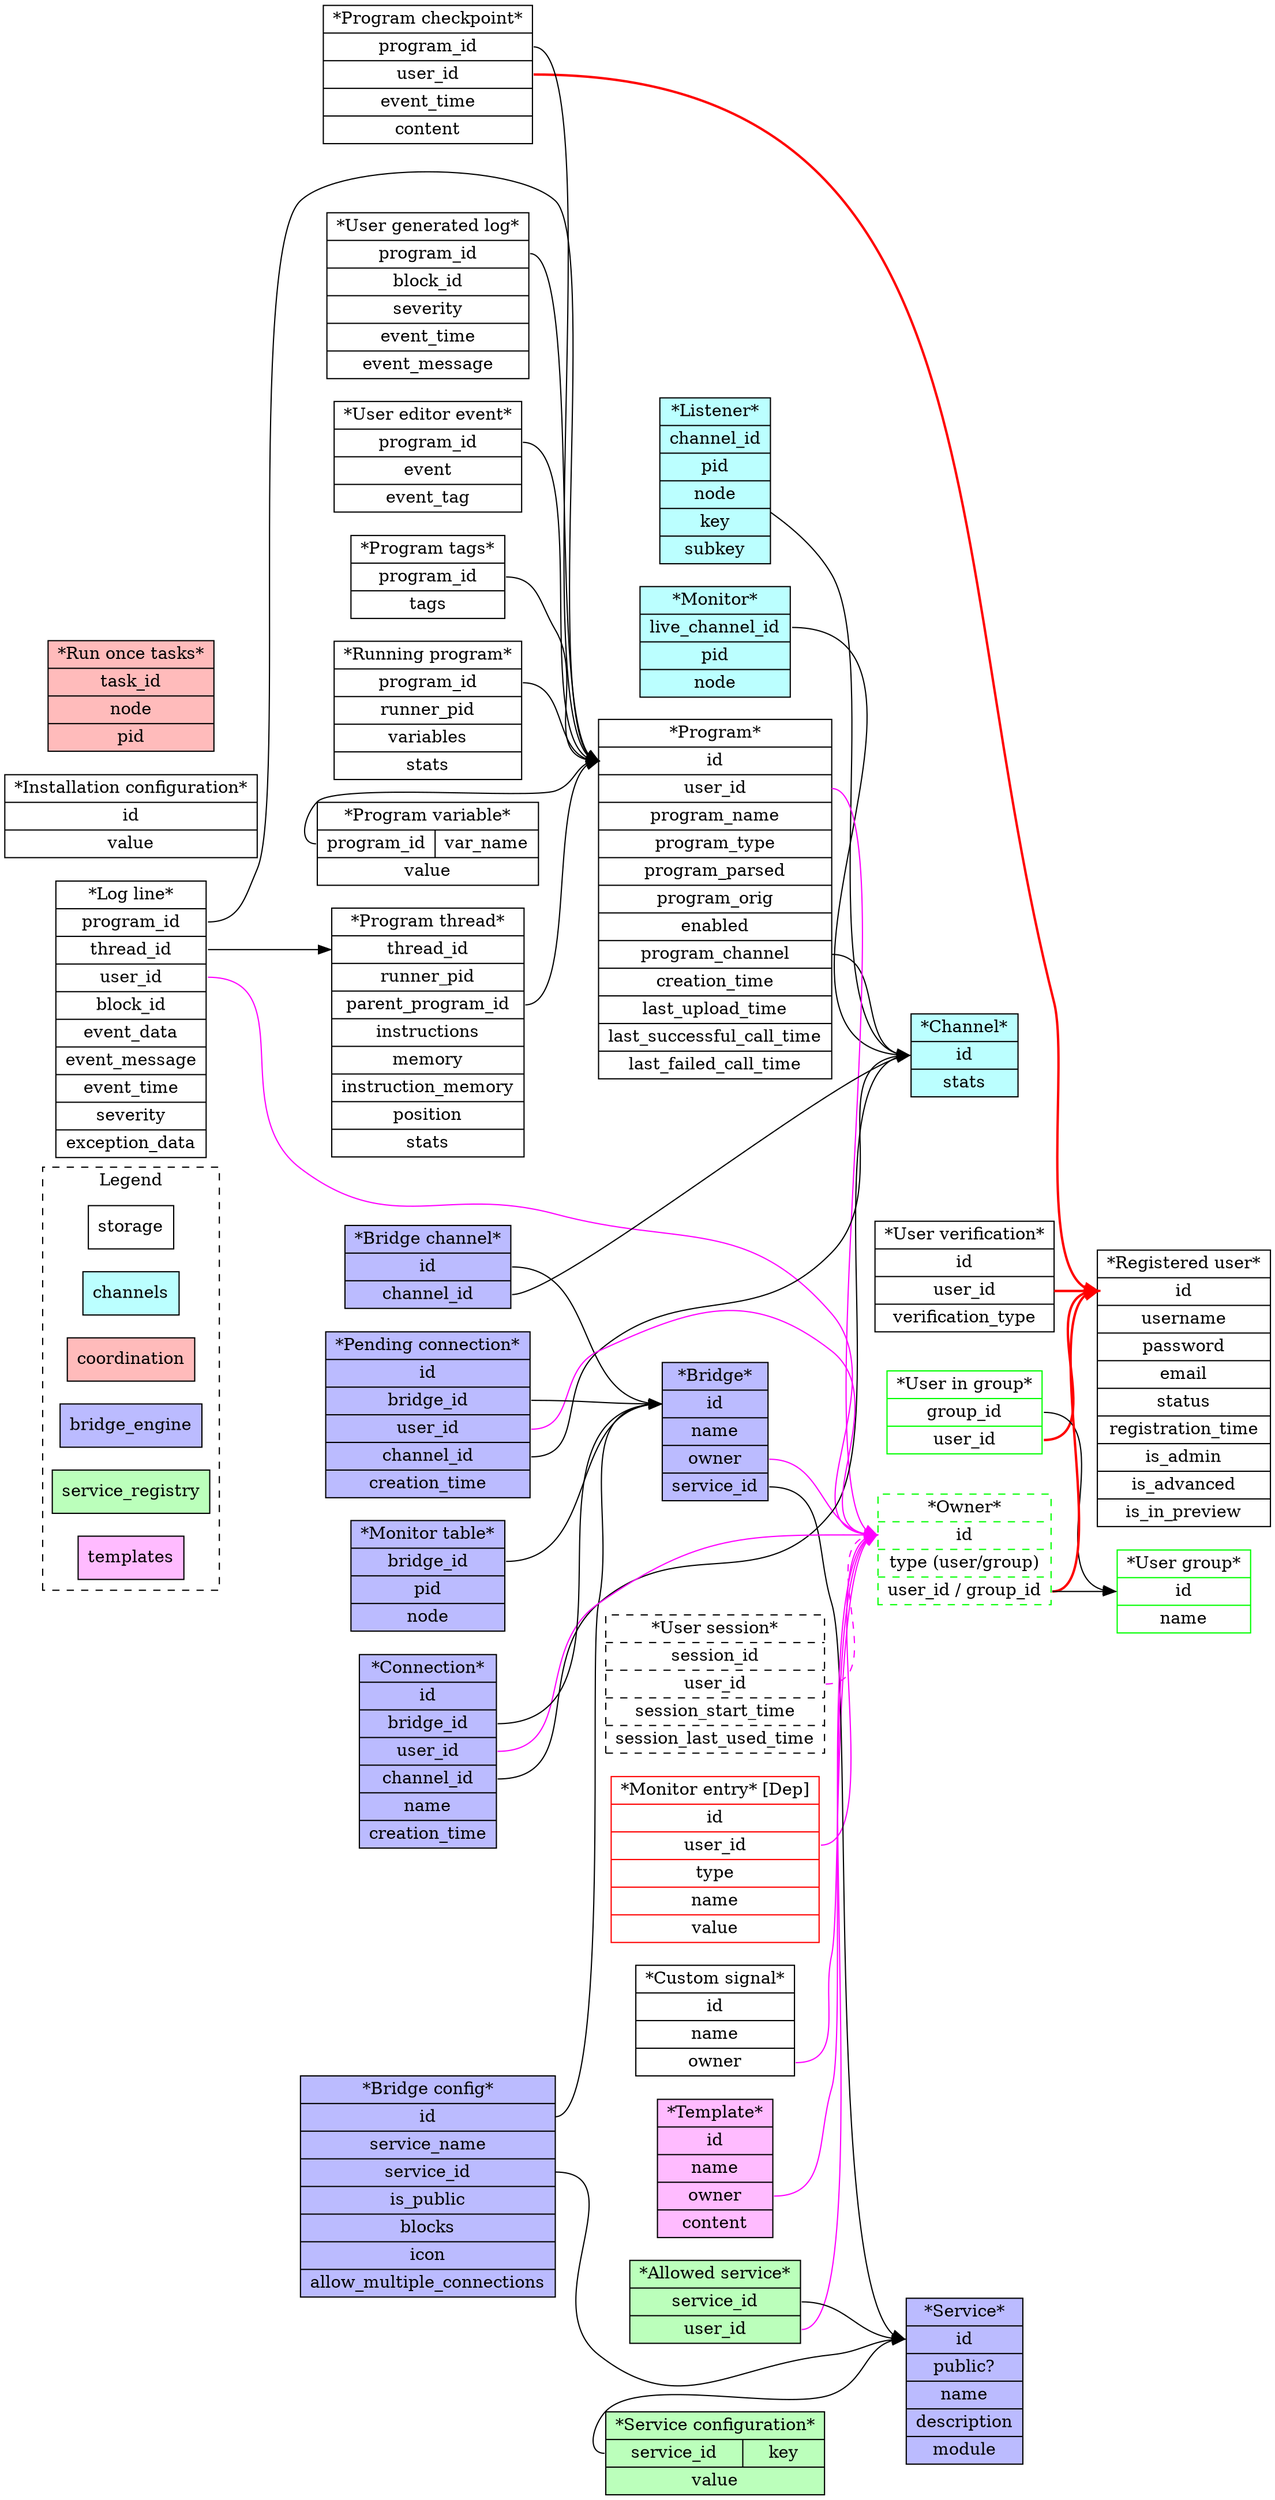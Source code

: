 digraph g {
  rankdir=LR
  node[shape=record];
  style=dashed;

  subgraph cluster_legend {
    label="Legend"

    storage;
    channels[style=filled,fillcolor="#bbffff"];
    coordination[style=filled,fillcolor="#ffbbbb"]
    bridge_engine[style=filled,fillcolor="#bbbbff"];
    service_registry[style=filled,fillcolor="#bbffbb"]
    templates[style=filled,fillcolor="#ffbbff"]
  }


  subgraph group_core_channels {
    label="Channels";
    node[style=filled,fillcolor="#bbffff"];


    // LIVE_CHANNELS_TABLE | automate_channel_engine_live_channels_table
    live_channels_table_entry[label="*Channel* | <pk> id | stats"];

    // LISTENERS_TABLE | automate_channel_engine_listeners_table
    listeners_table_entry[label="*Listener*| <f0> channel_id | pid | node | key | subkey"];
    listeners_table_entry -> live_channels_table_entry:pk;

    // MONITORS_TABLE | automate_channel_engine_monitors_table
    monitors_table_entry[label="*Monitor* | <f0> live_channel_id | pid | node"];
    monitors_table_entry:f0 -> live_channels_table_entry:pk;
  }

  subgraph group_core_storage {
    label="Storage";

    // REGISTERED_USERS_TABLE | automate_registered_users
    registered_user_entry[label="*Registered user* | <pk> id | username | password | email | status | registration_time | is_admin | is_advanced | is_in_preview"];

    // User group
    user_group[
      color="green",
      label="*User group* | <pk> id | name"]

    // User in group
    user_in_group[color=green, 
      label="*User in group* | <f0> group_id | <f1> user_id"]
    user_in_group:f0 -> user_group:pk
    user_in_group:f1 -> registered_user_entry:pk[style=bold,color="#ff0000"];

    // User or group
    owner[color=green,style=dashed,
      label="*Owner* | <pk> id | type (user/group) | <f1> user_id / group_id"]
    owner:f1 -> user_group:pk
    owner:f1 -> registered_user_entry:pk[style=bold,color="#ff0000"];

    // USER_SESSIONS_TABLE | automate_user_sessions
    user_session_entry[style=dashed, // Maybe a permisisons-based model would be interesting
      label="*User session* | <pk> session_id | <f0> user_id | session_start_time | session_last_used_time"];
    user_session_entry:f0 -> owner:pk[style=dashed,color="#ff00ff"];

    // // USER_MONITORS_TABLE | automate_user_monitors
    monitor_entry[color=red, // Deprecated
                  label="*Monitor entry* [Dep] | <pk> id | <f0> user_id | type | name | value"];
    monitor_entry:f0 -> owner:pk[style=normal,color="#ff00ff"];

    // USER_PROGRAMS_TABLE | automate_user_programs
    user_program_entry[label="*Program* | <pk> id | <f0> user_id | program_name | program_type | program_parsed | program_orig | enabled | <f1> program_channel | creation_time | last_upload_time | last_successful_call_time | last_failed_call_time"];
    user_program_entry:f0 -> owner:pk[style=normal,color="#ff00ff"];
    user_program_entry:f1 -> live_channels_table_entry:pk;

    // USER_PROGRAMS_LOGS_TABLE | automate_user_program_logs
    user_program_logs_entry[label="*Log line* | <f0> program_id | <f1> thread_id | <f2> user_id | block_id | event_data | event_message | event_time | severity | exception_data"];
    user_program_logs_entry:f0 -> user_program_entry:pk;
    user_program_logs_entry:f2 -> owner:pk[style=normal,color="#ff00ff"];

    // USER_GENERATED_LOGS_TABLE | automate_user_generated_logs
    user_generated_log_entry[label="*User generated log* | <f0> program_id | block_id | severity | event_time | event_message"]
    user_generated_log_entry:f0 -> user_program_entry:pk;

    // USER_PROGRAM_EVENTS_TABLE | automate_user_program_events
    user_program_editor_event[label="*User editor event* | <f0> program_id | event | event_tag"]
    user_program_editor_event:f0 -> user_program_entry:pk;

    // USER_PROGRAM_CHECKPOINTS_TABLE | automate_user_program_checkpoints
    user_program_checkpoint[label="*Program checkpoint* | <f0> program_id | <f1> user_id | event_time | content"]
    user_program_checkpoint:f0 -> user_program_entry:pk;
    user_program_checkpoint:f1 -> registered_user_entry:pk[style=bold,color="#ff0000"];

    // PROGRAM_TAGS_TABLE | automate_program_tags
    program_tags_entry[label="*Program tags* | <f0> program_id | tags"];
    program_tags_entry:f0 -> user_program_entry:pk;

    // RUNNING_PROGRAMS_TABLE | automate_running_programs
    running_program_entry[label="*Running program*| <f0> program_id | runner_pid | variables | stats"];
    running_program_entry:f0 -> user_program_entry:pk;

    // RUNNING_THREADS_TABLE | automate_running_program_threads
    running_program_thread_entry[label="*Program thread* | <pk> thread_id | runner_pid | <f0> parent_program_id | instructions | memory | instruction_memory | position | stats"];
    user_program_logs_entry:f1 -> running_program_thread_entry:pk;
    running_program_thread_entry:f0 -> user_program_entry:pk;

    // PROGRAM_VARIABLE_TABLE | automate_program_variable_table
    program_variable_table_entry[label="*Program variable* | {<f0> program_id | var_name} | value"];
    program_variable_table_entry:f0 -> user_program_entry:pk;  // Not sure if user program or running program

    // CUSTOM_SIGNALS_TABLE | automate_custom_signals_table
    custom_signal_entry[label="*Custom signal* | <pk> id | name | <f0> owner"];
    custom_signal_entry:f0 -> owner:pk[style=normal,color="#ff00ff"];

    // INSTALLATION_CONFIGURATION_TABLE | automate_installation_configuration
    storage_configuration_entry[label="*Installation configuration* | <pk> id | value"];

    // USER_VERIFICATION_TABLE | automate_user_verification_table
    user_verification_entry[label="*User verification* | <pk> id | <f0> user_id | verification_type"]
    user_verification_entry:f0 -> registered_user_entry:pk[style=bold,color="#ff0000"];
  }

  subgraph group_coordination {
    label="Coordination";
    node[style=filled,fillcolor="#ffbbbb"];

    // RUN_ONCE_TASKS_TABLE | automate_coordination_run_once_tasks
    run_once_tasks_table_entry[label="*Run once tasks* | <pk> task_id | node | pid"]
  }

  subgraph group_bridges {
    label="Bridge engine";

    node[style=filled,fillcolor="#bbbbff"]

    // SERVICE_PORT_TABLE | automate_service_port_table
    service_port_entry[label="*Bridge* | <pk> id | name | <f0> owner | <f1> service_id"]
    service_port_entry:f0 -> owner:pk[style=normal,color="#ff00ff"];
    service_port_entry:f1 -> services_table_entry:pk;

    // SERVICE_PORT_CONFIGURATION_TABLE | automate_service_port_configuration_table
    service_port_configuration[label="*Bridge config* | <pk> id | service_name | <f0> service_id | is_public | blocks | icon | allow_multiple_connections"]
    service_port_configuration:pk -> service_port_entry:pk;
    service_port_configuration:f0 -> services_table_entry:pk


    // SERVICE_PORT_CHANNEL_TABLE | automate_service_port_channel_table
    service_port_monitor_channel_entry[label="*Bridge channel* | <pk> id | <f0> channel_id"]
    service_port_monitor_channel_entry:pk -> service_port_entry:pk;
    service_port_monitor_channel_entry:f0 -> live_channels_table_entry:pk;

    // SERVICE_PORT_CHANNEL_MONITORS_TABLE | automate_service_port_channel_monitors_table
    channel_monitor_table_entry[label="*Monitor table* | {<f0> bridge_id} | pid | node"]
    channel_monitor_table_entry:f0 -> service_port_entry:pk

    // USER_TO_BRIDGE_CONNECTION_TABLE | automate_service_port_channel_user_to_bridge_connection_table    // Bridge connection
    user_to_bridge_connection_entry[
                     label="*Connection* | <pk> id | <f0> bridge_id | <f1> user_id | <f2> channel_id | name | creation_time"]
    user_to_bridge_connection_entry:f0 -> service_port_entry:pk
    user_to_bridge_connection_entry:f1 -> owner:pk[style=normal,color="#ff00ff"];
    user_to_bridge_connection_entry:f2 -> live_channels_table_entry:pk
    // Connection data might store data from the bridges

    pending_connection_entry[label="*Pending connection* | <pk> id | <f0> bridge_id | <f1> user_id | <f2> channel_id | creation_time"]
    pending_connection_entry:f0 -> service_port_entry:pk
    pending_connection_entry:f1 -> owner:pk[style=normal,color="#ff00ff"];
    pending_connection_entry:f2 -> live_channels_table_entry:pk
  }

  subgraph group_registry_services {
    label="Service registry";
    node[style=filled,fillcolor="#bbffbb"]

    // SERVICE_REGISTRY_TABLE | automate_service_registry_services_table
    services_table_entry[label="*Service* | <pk> id | public? | name | description | module"];

    // USER_SERVICE_ALLOWANCE_TABLE | automate_service_registry_user_service_allowance_table
    user_service_allowance_entry[label="*Allowed service*| <f0> service_id | <f1> user_id"];
    user_service_allowance_entry:f0 -> services_table_entry:pk;
    user_service_allowance_entry:f1 -> owner:pk[style=normal,color="#ff00ff"];

    // SERVICE_CONFIGURATION_TABLE | automate_service_registry_service_configuration_table
    service_configuration_entry[label="*Service configuration* | { <f0> service_id | key } | value "];
    service_configuration_entry:f0 -> services_table_entry:pk;
  }

  subgraph group_core_template_engine {
    label="Template engine"
    node[style=filled,fillcolor="#ffbbff"]

    // TEMPLATE_TABLE | automate_template_engine_templates_table
    template_entry[label="*Template* | <pk> id | name | <f0> owner | content"]
    template_entry:f0 -> owner:pk[style=normal,color="#ff00ff"];

  }
}
